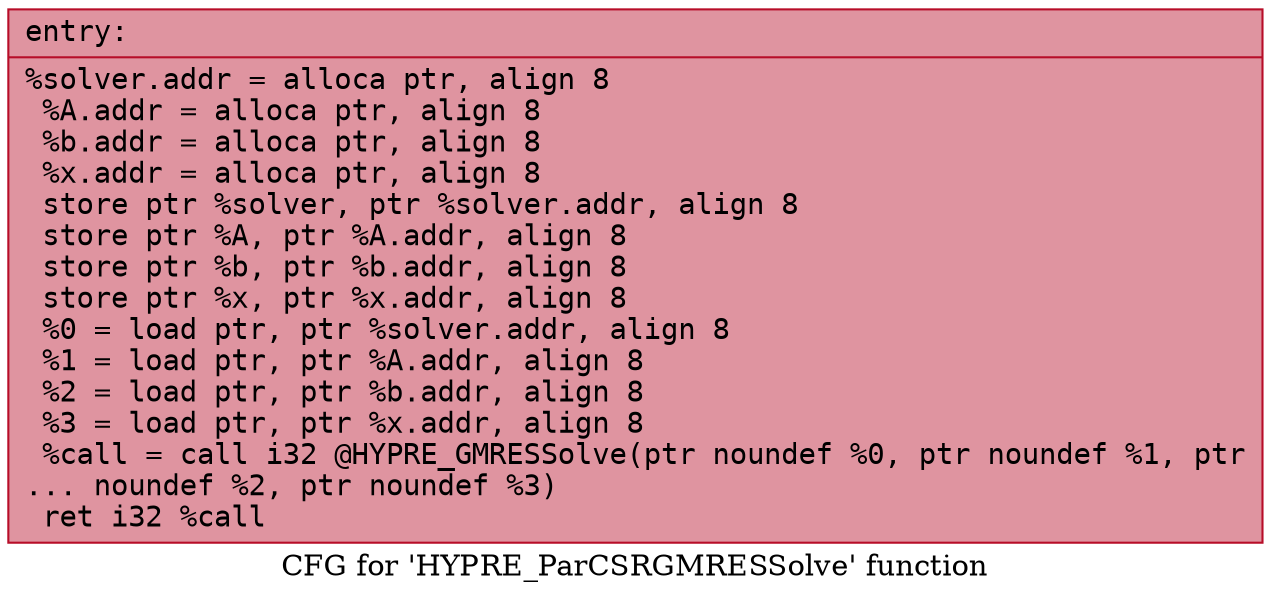 digraph "CFG for 'HYPRE_ParCSRGMRESSolve' function" {
	label="CFG for 'HYPRE_ParCSRGMRESSolve' function";

	Node0x55e35e760720 [shape=record,color="#b70d28ff", style=filled, fillcolor="#b70d2870" fontname="Courier",label="{entry:\l|  %solver.addr = alloca ptr, align 8\l  %A.addr = alloca ptr, align 8\l  %b.addr = alloca ptr, align 8\l  %x.addr = alloca ptr, align 8\l  store ptr %solver, ptr %solver.addr, align 8\l  store ptr %A, ptr %A.addr, align 8\l  store ptr %b, ptr %b.addr, align 8\l  store ptr %x, ptr %x.addr, align 8\l  %0 = load ptr, ptr %solver.addr, align 8\l  %1 = load ptr, ptr %A.addr, align 8\l  %2 = load ptr, ptr %b.addr, align 8\l  %3 = load ptr, ptr %x.addr, align 8\l  %call = call i32 @HYPRE_GMRESSolve(ptr noundef %0, ptr noundef %1, ptr\l... noundef %2, ptr noundef %3)\l  ret i32 %call\l}"];
}
